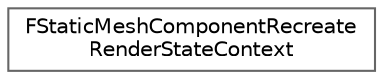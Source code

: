 digraph "Graphical Class Hierarchy"
{
 // INTERACTIVE_SVG=YES
 // LATEX_PDF_SIZE
  bgcolor="transparent";
  edge [fontname=Helvetica,fontsize=10,labelfontname=Helvetica,labelfontsize=10];
  node [fontname=Helvetica,fontsize=10,shape=box,height=0.2,width=0.4];
  rankdir="LR";
  Node0 [id="Node000000",label="FStaticMeshComponentRecreate\lRenderStateContext",height=0.2,width=0.4,color="grey40", fillcolor="white", style="filled",URL="$dc/df2/classFStaticMeshComponentRecreateRenderStateContext.html",tooltip="FStaticMeshComponentRecreateRenderStateContext - Destroys render state for all StaticMeshComponents u..."];
}
